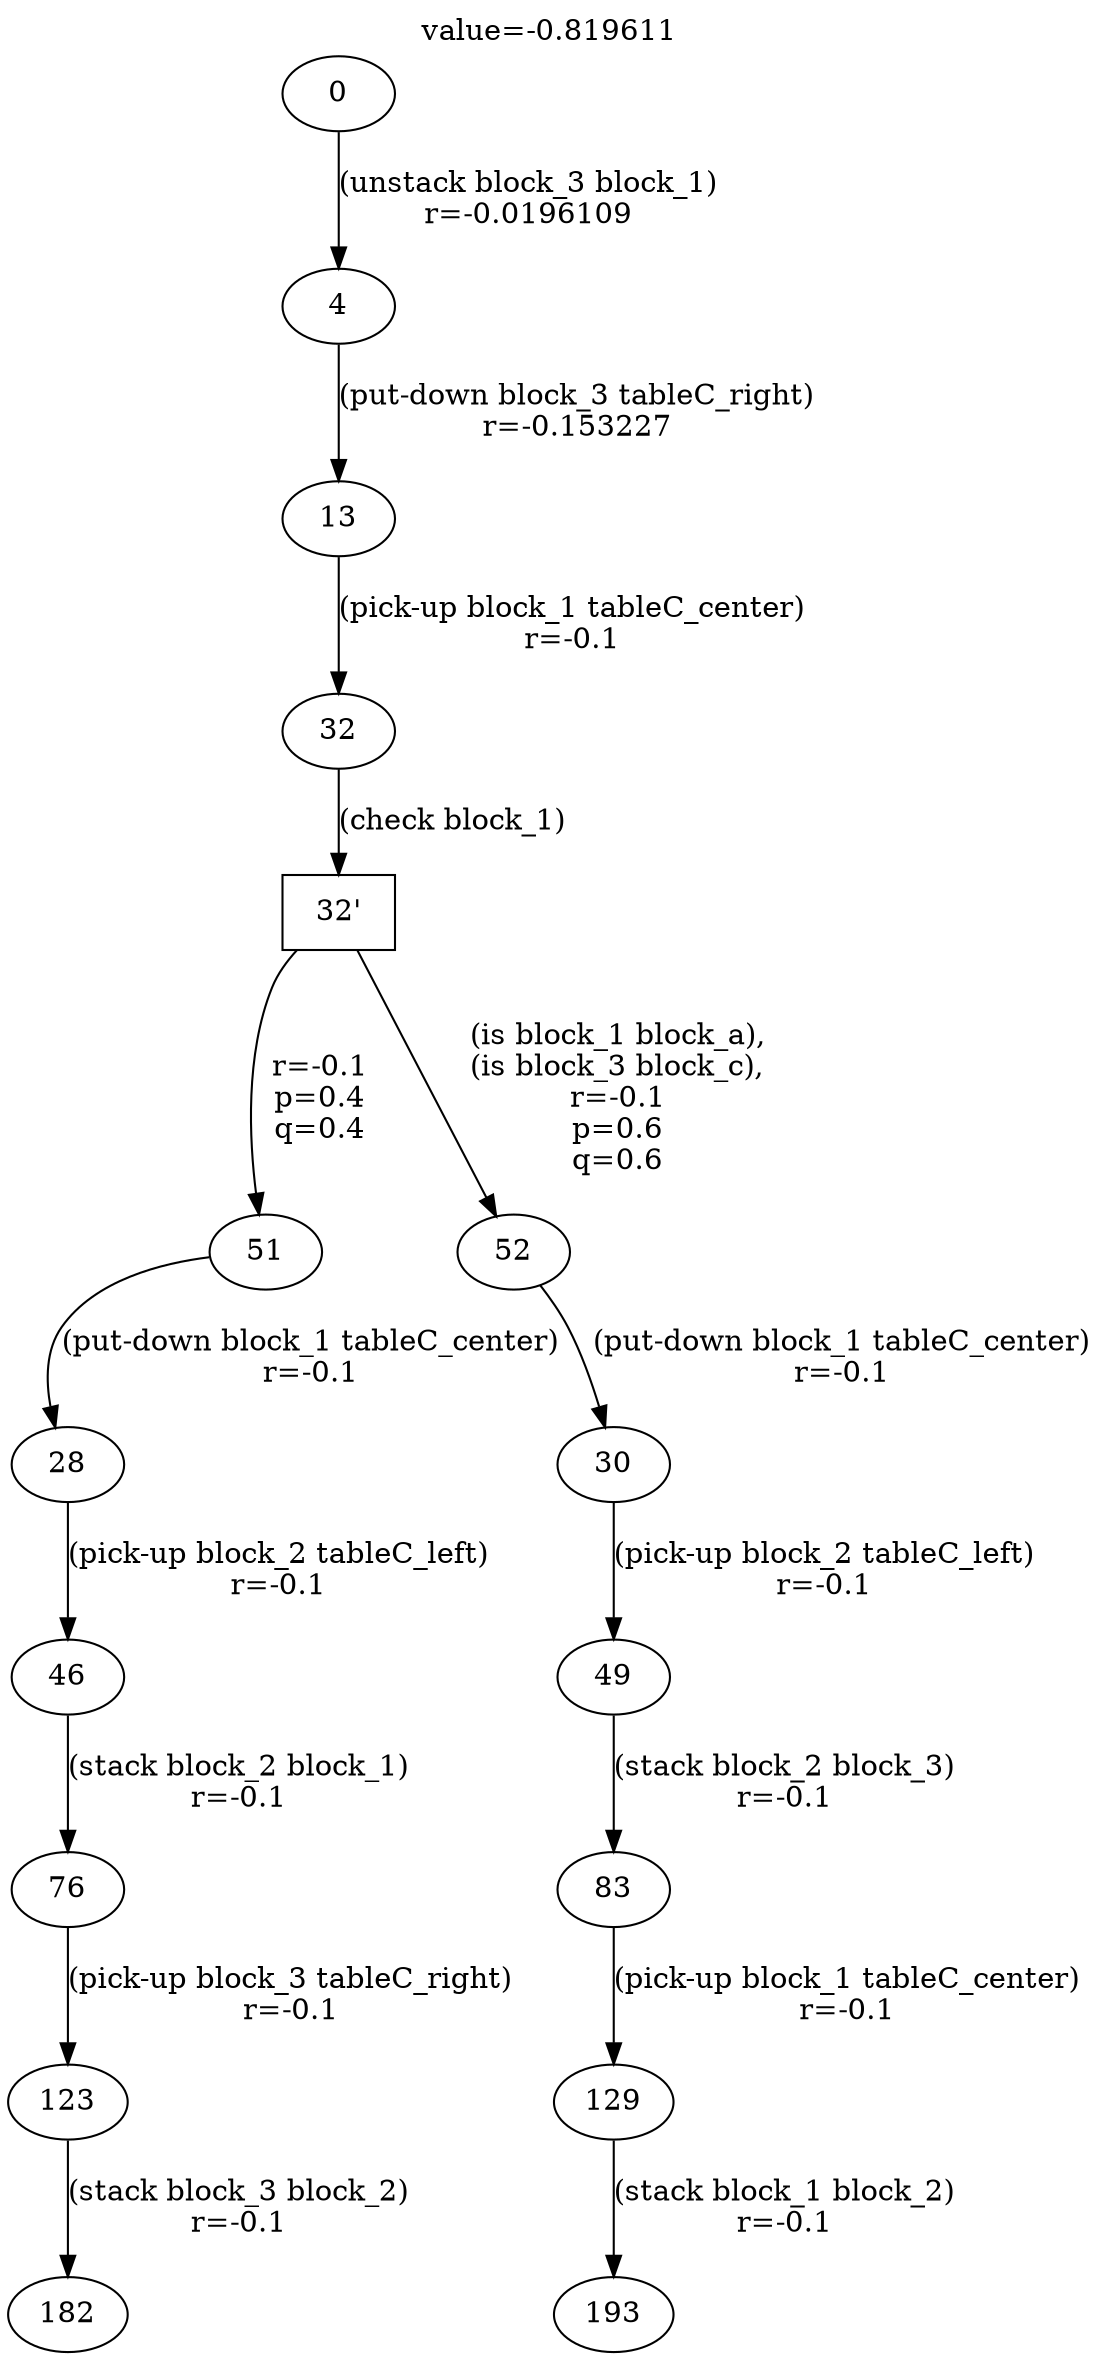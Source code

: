 digraph g{
label="value=-0.819611"
labelloc=top
0->4 [ label="(unstack block_3 block_1)
r=-0.0196109" ];
4->13 [ label="(put-down block_3 tableC_right)
r=-0.153227" ];
13->32 [ label="(pick-up block_1 tableC_center)
r=-0.1" ];
"32'" [ shape=box ] ;
32->"32'" [ label="(check block_1)" ];
"32'"->51 [ label="
r=-0.1
p=0.4
q=0.4" ];
51->28 [ label="(put-down block_1 tableC_center)
r=-0.1" ];
28->46 [ label="(pick-up block_2 tableC_left)
r=-0.1" ];
46->76 [ label="(stack block_2 block_1)
r=-0.1" ];
76->123 [ label="(pick-up block_3 tableC_right)
r=-0.1" ];
123->182 [ label="(stack block_3 block_2)
r=-0.1" ];
"32'"->52 [ label="
(is block_1 block_a),
(is block_3 block_c),
r=-0.1
p=0.6
q=0.6" ];
52->30 [ label="(put-down block_1 tableC_center)
r=-0.1" ];
30->49 [ label="(pick-up block_2 tableC_left)
r=-0.1" ];
49->83 [ label="(stack block_2 block_3)
r=-0.1" ];
83->129 [ label="(pick-up block_1 tableC_center)
r=-0.1" ];
129->193 [ label="(stack block_1 block_2)
r=-0.1" ];
}
